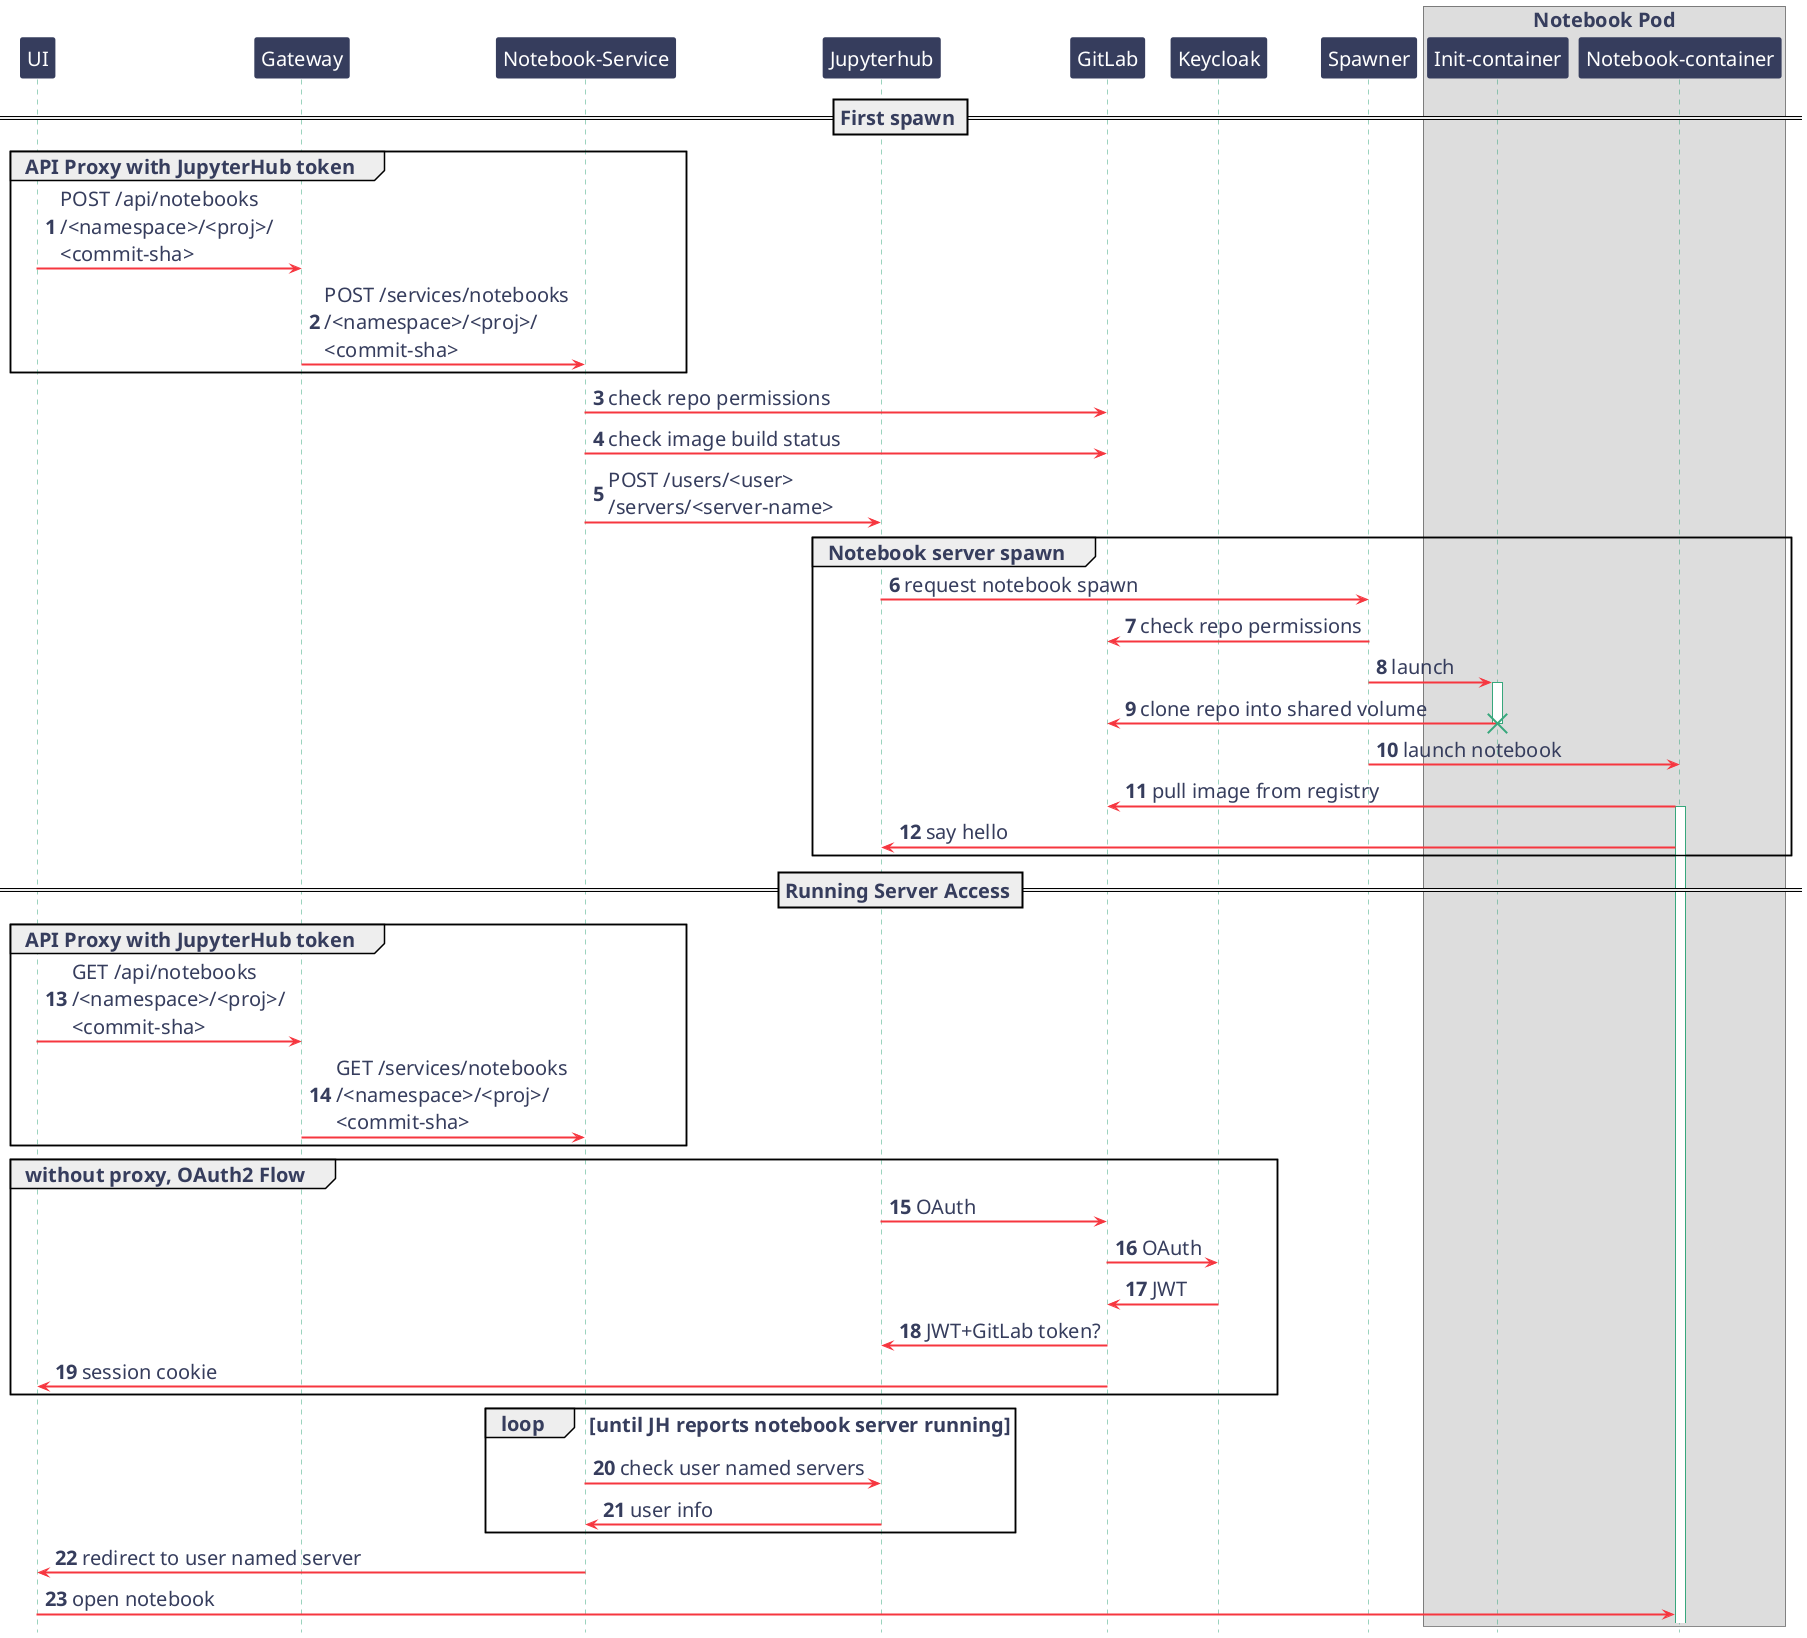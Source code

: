     @startuml

    autonumber

    !define BLACK   #363D5D
    !define RED     #F6363F
    !define PINK    #F6216E
    !define MAGENTA #A54FBD
    !define GREEN   #37A77C
    !define YELLOW  #F97A00
    !define BLUE    #1E98F2
    !define CYAN    #25AFCA
    !define WHITE   #FEF2DC

    ' Base Setting
    skinparam Shadowing false
    skinparam BackgroundColor white
    skinparam ComponentStyle uml2
    skinparam Default {
      FontName  'Hiragino Sans'
      FontColor BLACK
      FontSize  20
      FontStyle plain
    }

    skinparam Sequence {
      ArrowThickness 2
      ArrowColor RED
      ActorBorderThickness 1
      LifeLineBorderColor GREEN
      ParticipantBorderThickness 0
    }
    skinparam Participant {
      BackgroundColor BLACK
      BorderColor BLACK
      FontColor #FFFFFF
    }

    skinparam Actor {
      BackgroundColor BLACK
      BorderColor BLACK
    }

    hide footbox
    skinparam shadowing false

    participant UI
    participant Gateway
    participant "Notebook-Service"
    participant Jupyterhub as JH
    participant GitLab
    participant Keycloak
    participant Spawner
    participant "Init-container"
    participant "Notebook-container"

    box "Notebook Pod"
        participant "Init-container"
        participant "Notebook-container"
    end box

    == First spawn ==

    group API Proxy with JupyterHub token
        UI->Gateway: POST /api/notebooks\n/<namespace>/<proj>/\n<commit-sha>
        Gateway->"Notebook-Service": POST /services/notebooks\n/<namespace>/<proj>/\n<commit-sha>
    end

    "Notebook-Service"->GitLab: check repo permissions
    "Notebook-Service"->GitLab: check image build status
    "Notebook-Service"->JH: POST /users/<user>\n/servers/<server-name>

    group Notebook server spawn
        JH->Spawner: request notebook spawn
        Spawner->GitLab: check repo permissions

        Spawner->"Init-container": launch
        activate "Init-container"
        "Init-container"->GitLab: clone repo into shared volume
        destroy "Init-container"
        Spawner->"Notebook-container": launch notebook
        "Notebook-container"->GitLab: pull image from registry
        activate "Notebook-container"
        "Notebook-container"->JH: say hello
    end

    == Running Server Access ==

    group API Proxy with JupyterHub token
        UI->Gateway: GET /api/notebooks\n/<namespace>/<proj>/\n<commit-sha>
        Gateway->"Notebook-Service": GET /services/notebooks\n/<namespace>/<proj>/\n<commit-sha>
    end

    group without proxy, OAuth2 Flow
        JH->GitLab: OAuth
        GitLab->Keycloak: OAuth
        Keycloak->GitLab: JWT
        GitLab->JH: JWT+GitLab token?
        GitLab->UI: session cookie
    end


    loop until JH reports notebook server running
        "Notebook-Service"->JH: check user named servers
        JH->"Notebook-Service": user info
    end

    "Notebook-Service"->UI: redirect to user named server

    UI->"Notebook-container": open notebook


    @enduml
